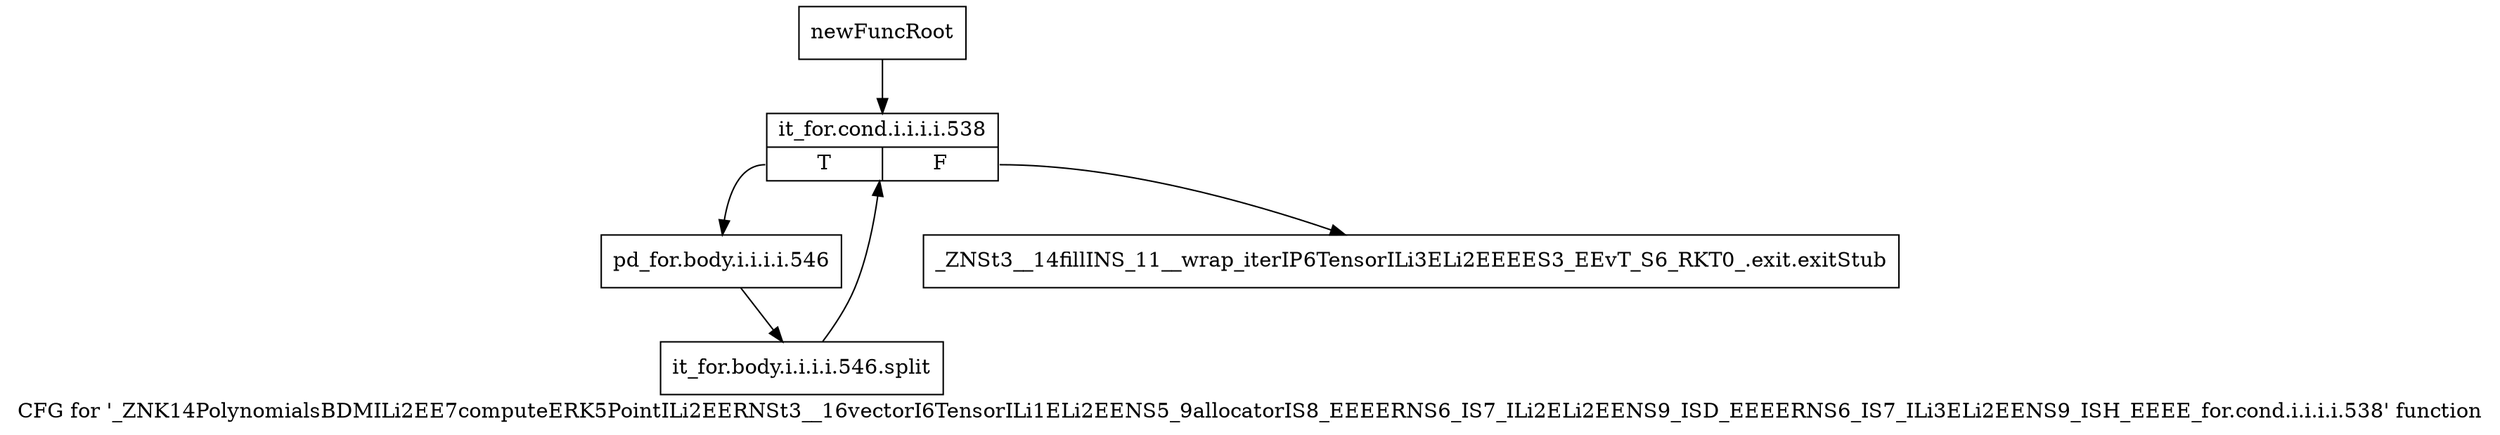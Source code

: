 digraph "CFG for '_ZNK14PolynomialsBDMILi2EE7computeERK5PointILi2EERNSt3__16vectorI6TensorILi1ELi2EENS5_9allocatorIS8_EEEERNS6_IS7_ILi2ELi2EENS9_ISD_EEEERNS6_IS7_ILi3ELi2EENS9_ISH_EEEE_for.cond.i.i.i.i.538' function" {
	label="CFG for '_ZNK14PolynomialsBDMILi2EE7computeERK5PointILi2EERNSt3__16vectorI6TensorILi1ELi2EENS5_9allocatorIS8_EEEERNS6_IS7_ILi2ELi2EENS9_ISD_EEEERNS6_IS7_ILi3ELi2EENS9_ISH_EEEE_for.cond.i.i.i.i.538' function";

	Node0x9973fd0 [shape=record,label="{newFuncRoot}"];
	Node0x9973fd0 -> Node0x9991840;
	Node0x99917f0 [shape=record,label="{_ZNSt3__14fillINS_11__wrap_iterIP6TensorILi3ELi2EEEES3_EEvT_S6_RKT0_.exit.exitStub}"];
	Node0x9991840 [shape=record,label="{it_for.cond.i.i.i.i.538|{<s0>T|<s1>F}}"];
	Node0x9991840:s0 -> Node0x9991890;
	Node0x9991840:s1 -> Node0x99917f0;
	Node0x9991890 [shape=record,label="{pd_for.body.i.i.i.i.546}"];
	Node0x9991890 -> Node0xbaf70a0;
	Node0xbaf70a0 [shape=record,label="{it_for.body.i.i.i.i.546.split}"];
	Node0xbaf70a0 -> Node0x9991840;
}
